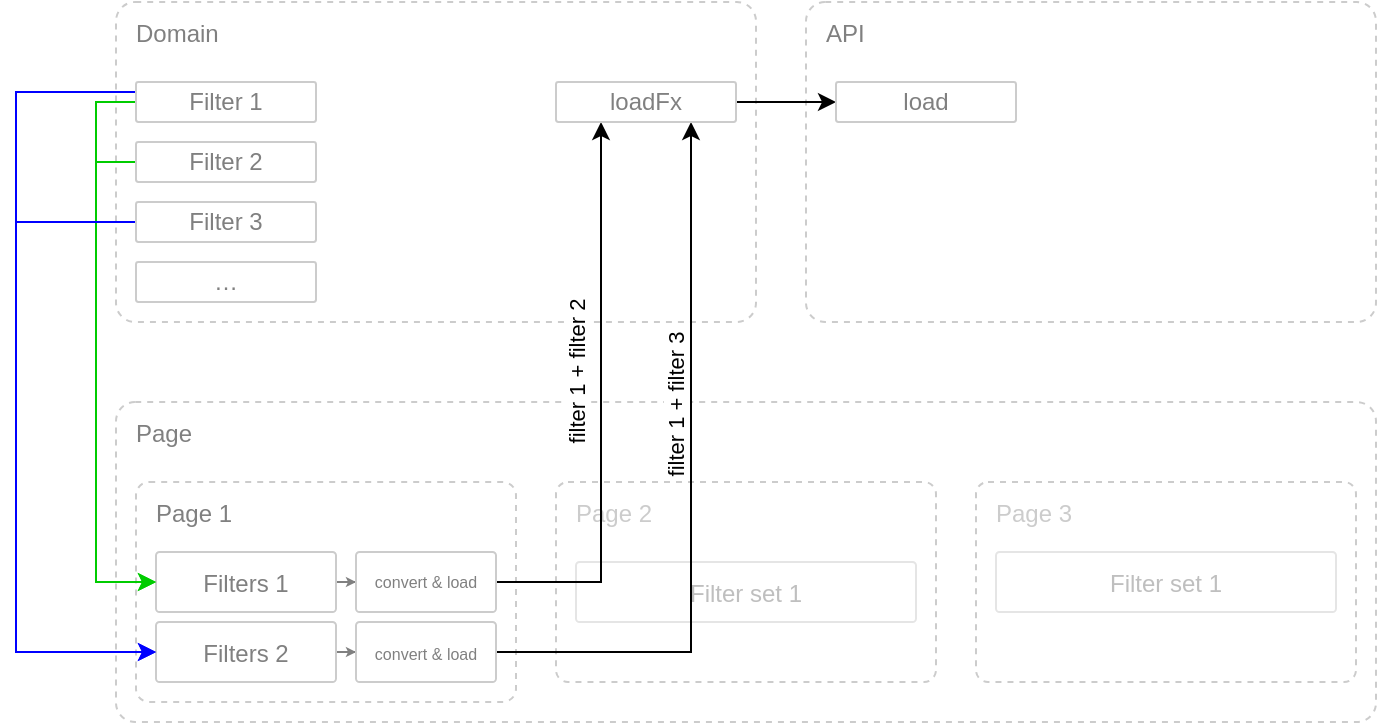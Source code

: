 <mxfile version="26.0.6">
  <diagram name="Page-1" id="ldurma7DL06uY25wETrp">
    <mxGraphModel dx="809" dy="563" grid="1" gridSize="10" guides="1" tooltips="1" connect="1" arrows="1" fold="1" page="1" pageScale="1" pageWidth="850" pageHeight="1100" math="0" shadow="0">
      <root>
        <mxCell id="0" />
        <mxCell id="1" parent="0" />
        <mxCell id="REy8N1wRO_hQXgHdiolt-2" value="Page" style="rounded=1;whiteSpace=wrap;html=1;align=left;verticalAlign=top;spacingLeft=8;fontColor=#808080;strokeColor=#CCCCCC;dashed=1;spacingTop=2;arcSize=6;fontStyle=0" vertex="1" parent="1">
          <mxGeometry x="80" y="360" width="630" height="160" as="geometry" />
        </mxCell>
        <mxCell id="REy8N1wRO_hQXgHdiolt-4" value="Domain" style="rounded=1;whiteSpace=wrap;html=1;align=left;verticalAlign=top;spacingLeft=8;fontColor=#808080;strokeColor=#CCCCCC;dashed=1;spacingTop=2;arcSize=6;" vertex="1" parent="1">
          <mxGeometry x="80" y="160" width="320" height="160" as="geometry" />
        </mxCell>
        <mxCell id="REy8N1wRO_hQXgHdiolt-5" value="API" style="rounded=1;whiteSpace=wrap;html=1;align=left;verticalAlign=top;spacingLeft=8;fontColor=#808080;strokeColor=#CCCCCC;dashed=1;spacingTop=2;arcSize=6;" vertex="1" parent="1">
          <mxGeometry x="425" y="160" width="285" height="160" as="geometry" />
        </mxCell>
        <mxCell id="REy8N1wRO_hQXgHdiolt-6" value="Page 1" style="rounded=1;whiteSpace=wrap;html=1;align=left;verticalAlign=top;spacingLeft=8;fontColor=#808080;strokeColor=#CCCCCC;dashed=1;spacingTop=2;arcSize=6;fontStyle=0" vertex="1" parent="1">
          <mxGeometry x="90" y="400" width="190" height="110" as="geometry" />
        </mxCell>
        <mxCell id="REy8N1wRO_hQXgHdiolt-9" value="Page 2" style="rounded=1;whiteSpace=wrap;html=1;align=left;verticalAlign=top;spacingLeft=8;fontColor=#CCCCCC;strokeColor=#CCCCCC;dashed=1;spacingTop=2;arcSize=6;fontStyle=0" vertex="1" parent="1">
          <mxGeometry x="300" y="400" width="190" height="100" as="geometry" />
        </mxCell>
        <mxCell id="REy8N1wRO_hQXgHdiolt-10" value="Page 3" style="rounded=1;whiteSpace=wrap;html=1;align=left;verticalAlign=top;spacingLeft=8;fontColor=#CCCCCC;strokeColor=#CCCCCC;dashed=1;spacingTop=2;arcSize=6;fontStyle=0" vertex="1" parent="1">
          <mxGeometry x="510" y="400" width="190" height="100" as="geometry" />
        </mxCell>
        <mxCell id="REy8N1wRO_hQXgHdiolt-30" style="edgeStyle=orthogonalEdgeStyle;rounded=0;orthogonalLoop=1;jettySize=auto;html=1;endSize=2;strokeColor=#808080;" edge="1" parent="1" source="REy8N1wRO_hQXgHdiolt-12" target="REy8N1wRO_hQXgHdiolt-18">
          <mxGeometry relative="1" as="geometry" />
        </mxCell>
        <mxCell id="REy8N1wRO_hQXgHdiolt-12" value="Filters 1" style="rounded=1;whiteSpace=wrap;html=1;align=center;verticalAlign=middle;spacingLeft=0;fontColor=#808080;strokeColor=#CCCCCC;spacingTop=2;arcSize=6;fontStyle=0" vertex="1" parent="1">
          <mxGeometry x="100" y="435" width="90" height="30" as="geometry" />
        </mxCell>
        <mxCell id="REy8N1wRO_hQXgHdiolt-31" style="edgeStyle=orthogonalEdgeStyle;rounded=0;orthogonalLoop=1;jettySize=auto;html=1;endSize=2;strokeColor=#808080;" edge="1" parent="1" source="REy8N1wRO_hQXgHdiolt-13" target="REy8N1wRO_hQXgHdiolt-17">
          <mxGeometry relative="1" as="geometry" />
        </mxCell>
        <mxCell id="REy8N1wRO_hQXgHdiolt-13" value="Filters&amp;nbsp;2" style="rounded=1;whiteSpace=wrap;html=1;align=center;verticalAlign=middle;spacingLeft=0;fontColor=#808080;strokeColor=#CCCCCC;spacingTop=2;arcSize=6;fontStyle=0" vertex="1" parent="1">
          <mxGeometry x="100" y="470" width="90" height="30" as="geometry" />
        </mxCell>
        <mxCell id="REy8N1wRO_hQXgHdiolt-14" value="Filter set 1" style="rounded=1;whiteSpace=wrap;html=1;align=center;verticalAlign=middle;spacingLeft=0;fontColor=#808080;strokeColor=#CCCCCC;spacingTop=2;arcSize=6;fontStyle=0;opacity=50;textOpacity=50;" vertex="1" parent="1">
          <mxGeometry x="310" y="440" width="170" height="30" as="geometry" />
        </mxCell>
        <mxCell id="REy8N1wRO_hQXgHdiolt-15" value="Filter set 1" style="rounded=1;whiteSpace=wrap;html=1;align=center;verticalAlign=middle;spacingLeft=0;fontColor=#808080;strokeColor=#CCCCCC;spacingTop=2;arcSize=6;fontStyle=0;opacity=50;textOpacity=50;" vertex="1" parent="1">
          <mxGeometry x="520" y="435" width="170" height="30" as="geometry" />
        </mxCell>
        <mxCell id="REy8N1wRO_hQXgHdiolt-35" style="edgeStyle=orthogonalEdgeStyle;rounded=0;orthogonalLoop=1;jettySize=auto;html=1;entryX=0.75;entryY=1;entryDx=0;entryDy=0;" edge="1" parent="1" source="REy8N1wRO_hQXgHdiolt-17" target="REy8N1wRO_hQXgHdiolt-33">
          <mxGeometry relative="1" as="geometry" />
        </mxCell>
        <mxCell id="REy8N1wRO_hQXgHdiolt-37" value="filter 1 + filter 3" style="edgeLabel;html=1;align=center;verticalAlign=middle;resizable=0;points=[];horizontal=0;" vertex="1" connectable="0" parent="REy8N1wRO_hQXgHdiolt-35">
          <mxGeometry x="0.201" relative="1" as="geometry">
            <mxPoint x="-8" y="-3" as="offset" />
          </mxGeometry>
        </mxCell>
        <mxCell id="REy8N1wRO_hQXgHdiolt-17" value="&lt;span style=&quot;font-size: 8px;&quot;&gt;convert &amp;amp; load&lt;/span&gt;" style="rounded=1;whiteSpace=wrap;html=1;align=center;verticalAlign=middle;spacingLeft=0;fontColor=#808080;strokeColor=#CCCCCC;spacingTop=0;arcSize=6;fontStyle=0" vertex="1" parent="1">
          <mxGeometry x="200" y="470" width="70" height="30" as="geometry" />
        </mxCell>
        <mxCell id="REy8N1wRO_hQXgHdiolt-34" style="edgeStyle=orthogonalEdgeStyle;rounded=0;orthogonalLoop=1;jettySize=auto;html=1;entryX=0.25;entryY=1;entryDx=0;entryDy=0;" edge="1" parent="1" source="REy8N1wRO_hQXgHdiolt-18" target="REy8N1wRO_hQXgHdiolt-33">
          <mxGeometry relative="1" as="geometry" />
        </mxCell>
        <mxCell id="REy8N1wRO_hQXgHdiolt-36" value="filter 1 + filter 2" style="edgeLabel;html=1;align=center;verticalAlign=middle;resizable=0;points=[];horizontal=0;" vertex="1" connectable="0" parent="REy8N1wRO_hQXgHdiolt-34">
          <mxGeometry x="0.054" y="-1" relative="1" as="geometry">
            <mxPoint x="-13" y="-8" as="offset" />
          </mxGeometry>
        </mxCell>
        <mxCell id="REy8N1wRO_hQXgHdiolt-18" value="&lt;font&gt;convert &amp;amp; load&lt;/font&gt;" style="rounded=1;whiteSpace=wrap;html=1;align=center;verticalAlign=middle;spacingLeft=0;fontColor=#808080;strokeColor=#CCCCCC;spacingTop=0;arcSize=6;fontStyle=0;fontSize=8;" vertex="1" parent="1">
          <mxGeometry x="200" y="435" width="70" height="30" as="geometry" />
        </mxCell>
        <mxCell id="REy8N1wRO_hQXgHdiolt-26" style="edgeStyle=orthogonalEdgeStyle;rounded=0;orthogonalLoop=1;jettySize=auto;html=1;entryX=0;entryY=0.5;entryDx=0;entryDy=0;exitX=0;exitY=0.5;exitDx=0;exitDy=0;strokeColor=#00CC00;" edge="1" parent="1" source="REy8N1wRO_hQXgHdiolt-19" target="REy8N1wRO_hQXgHdiolt-12">
          <mxGeometry relative="1" as="geometry">
            <Array as="points">
              <mxPoint x="70" y="210" />
              <mxPoint x="70" y="450" />
            </Array>
          </mxGeometry>
        </mxCell>
        <mxCell id="REy8N1wRO_hQXgHdiolt-29" style="edgeStyle=orthogonalEdgeStyle;rounded=0;orthogonalLoop=1;jettySize=auto;html=1;entryX=0;entryY=0.5;entryDx=0;entryDy=0;strokeColor=#0000FF;exitX=0;exitY=0.25;exitDx=0;exitDy=0;" edge="1" parent="1" source="REy8N1wRO_hQXgHdiolt-19" target="REy8N1wRO_hQXgHdiolt-13">
          <mxGeometry relative="1" as="geometry">
            <Array as="points">
              <mxPoint x="30" y="205" />
              <mxPoint x="30" y="485" />
            </Array>
          </mxGeometry>
        </mxCell>
        <mxCell id="REy8N1wRO_hQXgHdiolt-19" value="Filter 1" style="rounded=1;whiteSpace=wrap;html=1;align=center;verticalAlign=middle;spacingLeft=0;fontColor=#808080;strokeColor=#CCCCCC;spacingTop=0;arcSize=6;fontStyle=0" vertex="1" parent="1">
          <mxGeometry x="90" y="200" width="90" height="20" as="geometry" />
        </mxCell>
        <mxCell id="REy8N1wRO_hQXgHdiolt-27" style="edgeStyle=orthogonalEdgeStyle;rounded=0;orthogonalLoop=1;jettySize=auto;html=1;entryX=0;entryY=0.5;entryDx=0;entryDy=0;exitX=0;exitY=0.5;exitDx=0;exitDy=0;strokeColor=#00CC00;" edge="1" parent="1" source="REy8N1wRO_hQXgHdiolt-22" target="REy8N1wRO_hQXgHdiolt-12">
          <mxGeometry relative="1" as="geometry">
            <Array as="points">
              <mxPoint x="70" y="240" />
              <mxPoint x="70" y="450" />
            </Array>
          </mxGeometry>
        </mxCell>
        <mxCell id="REy8N1wRO_hQXgHdiolt-22" value="Filter 2" style="rounded=1;whiteSpace=wrap;html=1;align=center;verticalAlign=middle;spacingLeft=0;fontColor=#808080;strokeColor=#CCCCCC;spacingTop=0;arcSize=6;fontStyle=0" vertex="1" parent="1">
          <mxGeometry x="90" y="230" width="90" height="20" as="geometry" />
        </mxCell>
        <mxCell id="REy8N1wRO_hQXgHdiolt-28" style="edgeStyle=orthogonalEdgeStyle;rounded=0;orthogonalLoop=1;jettySize=auto;html=1;entryX=0;entryY=0.5;entryDx=0;entryDy=0;exitX=0;exitY=0.5;exitDx=0;exitDy=0;strokeColor=#0000FF;" edge="1" parent="1" source="REy8N1wRO_hQXgHdiolt-23" target="REy8N1wRO_hQXgHdiolt-13">
          <mxGeometry relative="1" as="geometry">
            <Array as="points">
              <mxPoint x="30" y="270" />
              <mxPoint x="30" y="485" />
            </Array>
          </mxGeometry>
        </mxCell>
        <mxCell id="REy8N1wRO_hQXgHdiolt-23" value="Filter 3" style="rounded=1;whiteSpace=wrap;html=1;align=center;verticalAlign=middle;spacingLeft=0;fontColor=#808080;strokeColor=#CCCCCC;spacingTop=0;arcSize=6;fontStyle=0" vertex="1" parent="1">
          <mxGeometry x="90" y="260" width="90" height="20" as="geometry" />
        </mxCell>
        <mxCell id="REy8N1wRO_hQXgHdiolt-24" value="…" style="rounded=1;whiteSpace=wrap;html=1;align=center;verticalAlign=middle;spacingLeft=0;fontColor=#808080;strokeColor=#CCCCCC;spacingTop=0;arcSize=6;fontStyle=0" vertex="1" parent="1">
          <mxGeometry x="90" y="290" width="90" height="20" as="geometry" />
        </mxCell>
        <mxCell id="REy8N1wRO_hQXgHdiolt-39" style="edgeStyle=orthogonalEdgeStyle;rounded=0;orthogonalLoop=1;jettySize=auto;html=1;" edge="1" parent="1" source="REy8N1wRO_hQXgHdiolt-33" target="REy8N1wRO_hQXgHdiolt-38">
          <mxGeometry relative="1" as="geometry" />
        </mxCell>
        <mxCell id="REy8N1wRO_hQXgHdiolt-33" value="loadFx" style="rounded=1;whiteSpace=wrap;html=1;align=center;verticalAlign=middle;spacingLeft=0;fontColor=#808080;strokeColor=#CCCCCC;spacingTop=0;arcSize=6;fontStyle=0" vertex="1" parent="1">
          <mxGeometry x="300" y="200" width="90" height="20" as="geometry" />
        </mxCell>
        <mxCell id="REy8N1wRO_hQXgHdiolt-38" value="load" style="rounded=1;whiteSpace=wrap;html=1;align=center;verticalAlign=middle;spacingLeft=0;fontColor=#808080;strokeColor=#CCCCCC;spacingTop=0;arcSize=6;fontStyle=0" vertex="1" parent="1">
          <mxGeometry x="440" y="200" width="90" height="20" as="geometry" />
        </mxCell>
      </root>
    </mxGraphModel>
  </diagram>
</mxfile>
